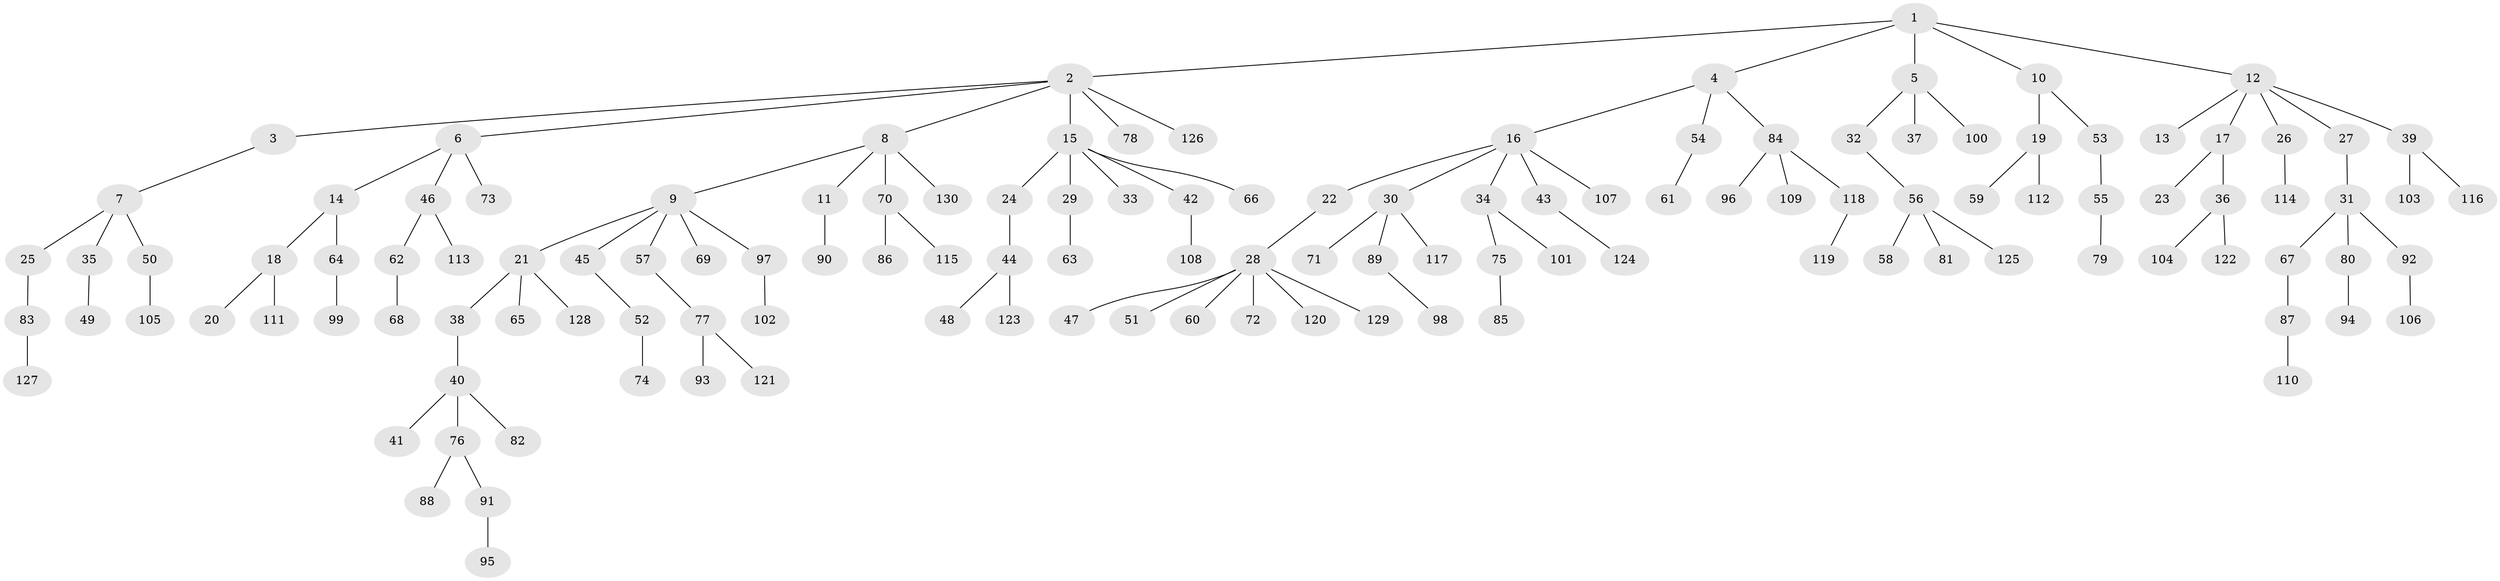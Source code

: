 // coarse degree distribution, {5: 0.044444444444444446, 6: 0.03333333333333333, 2: 0.2111111111111111, 4: 0.07777777777777778, 3: 0.05555555555555555, 8: 0.011111111111111112, 1: 0.5666666666666667}
// Generated by graph-tools (version 1.1) at 2025/24/03/03/25 07:24:05]
// undirected, 130 vertices, 129 edges
graph export_dot {
graph [start="1"]
  node [color=gray90,style=filled];
  1;
  2;
  3;
  4;
  5;
  6;
  7;
  8;
  9;
  10;
  11;
  12;
  13;
  14;
  15;
  16;
  17;
  18;
  19;
  20;
  21;
  22;
  23;
  24;
  25;
  26;
  27;
  28;
  29;
  30;
  31;
  32;
  33;
  34;
  35;
  36;
  37;
  38;
  39;
  40;
  41;
  42;
  43;
  44;
  45;
  46;
  47;
  48;
  49;
  50;
  51;
  52;
  53;
  54;
  55;
  56;
  57;
  58;
  59;
  60;
  61;
  62;
  63;
  64;
  65;
  66;
  67;
  68;
  69;
  70;
  71;
  72;
  73;
  74;
  75;
  76;
  77;
  78;
  79;
  80;
  81;
  82;
  83;
  84;
  85;
  86;
  87;
  88;
  89;
  90;
  91;
  92;
  93;
  94;
  95;
  96;
  97;
  98;
  99;
  100;
  101;
  102;
  103;
  104;
  105;
  106;
  107;
  108;
  109;
  110;
  111;
  112;
  113;
  114;
  115;
  116;
  117;
  118;
  119;
  120;
  121;
  122;
  123;
  124;
  125;
  126;
  127;
  128;
  129;
  130;
  1 -- 2;
  1 -- 4;
  1 -- 5;
  1 -- 10;
  1 -- 12;
  2 -- 3;
  2 -- 6;
  2 -- 8;
  2 -- 15;
  2 -- 78;
  2 -- 126;
  3 -- 7;
  4 -- 16;
  4 -- 54;
  4 -- 84;
  5 -- 32;
  5 -- 37;
  5 -- 100;
  6 -- 14;
  6 -- 46;
  6 -- 73;
  7 -- 25;
  7 -- 35;
  7 -- 50;
  8 -- 9;
  8 -- 11;
  8 -- 70;
  8 -- 130;
  9 -- 21;
  9 -- 45;
  9 -- 57;
  9 -- 69;
  9 -- 97;
  10 -- 19;
  10 -- 53;
  11 -- 90;
  12 -- 13;
  12 -- 17;
  12 -- 26;
  12 -- 27;
  12 -- 39;
  14 -- 18;
  14 -- 64;
  15 -- 24;
  15 -- 29;
  15 -- 33;
  15 -- 42;
  15 -- 66;
  16 -- 22;
  16 -- 30;
  16 -- 34;
  16 -- 43;
  16 -- 107;
  17 -- 23;
  17 -- 36;
  18 -- 20;
  18 -- 111;
  19 -- 59;
  19 -- 112;
  21 -- 38;
  21 -- 65;
  21 -- 128;
  22 -- 28;
  24 -- 44;
  25 -- 83;
  26 -- 114;
  27 -- 31;
  28 -- 47;
  28 -- 51;
  28 -- 60;
  28 -- 72;
  28 -- 120;
  28 -- 129;
  29 -- 63;
  30 -- 71;
  30 -- 89;
  30 -- 117;
  31 -- 67;
  31 -- 80;
  31 -- 92;
  32 -- 56;
  34 -- 75;
  34 -- 101;
  35 -- 49;
  36 -- 104;
  36 -- 122;
  38 -- 40;
  39 -- 103;
  39 -- 116;
  40 -- 41;
  40 -- 76;
  40 -- 82;
  42 -- 108;
  43 -- 124;
  44 -- 48;
  44 -- 123;
  45 -- 52;
  46 -- 62;
  46 -- 113;
  50 -- 105;
  52 -- 74;
  53 -- 55;
  54 -- 61;
  55 -- 79;
  56 -- 58;
  56 -- 81;
  56 -- 125;
  57 -- 77;
  62 -- 68;
  64 -- 99;
  67 -- 87;
  70 -- 86;
  70 -- 115;
  75 -- 85;
  76 -- 88;
  76 -- 91;
  77 -- 93;
  77 -- 121;
  80 -- 94;
  83 -- 127;
  84 -- 96;
  84 -- 109;
  84 -- 118;
  87 -- 110;
  89 -- 98;
  91 -- 95;
  92 -- 106;
  97 -- 102;
  118 -- 119;
}
